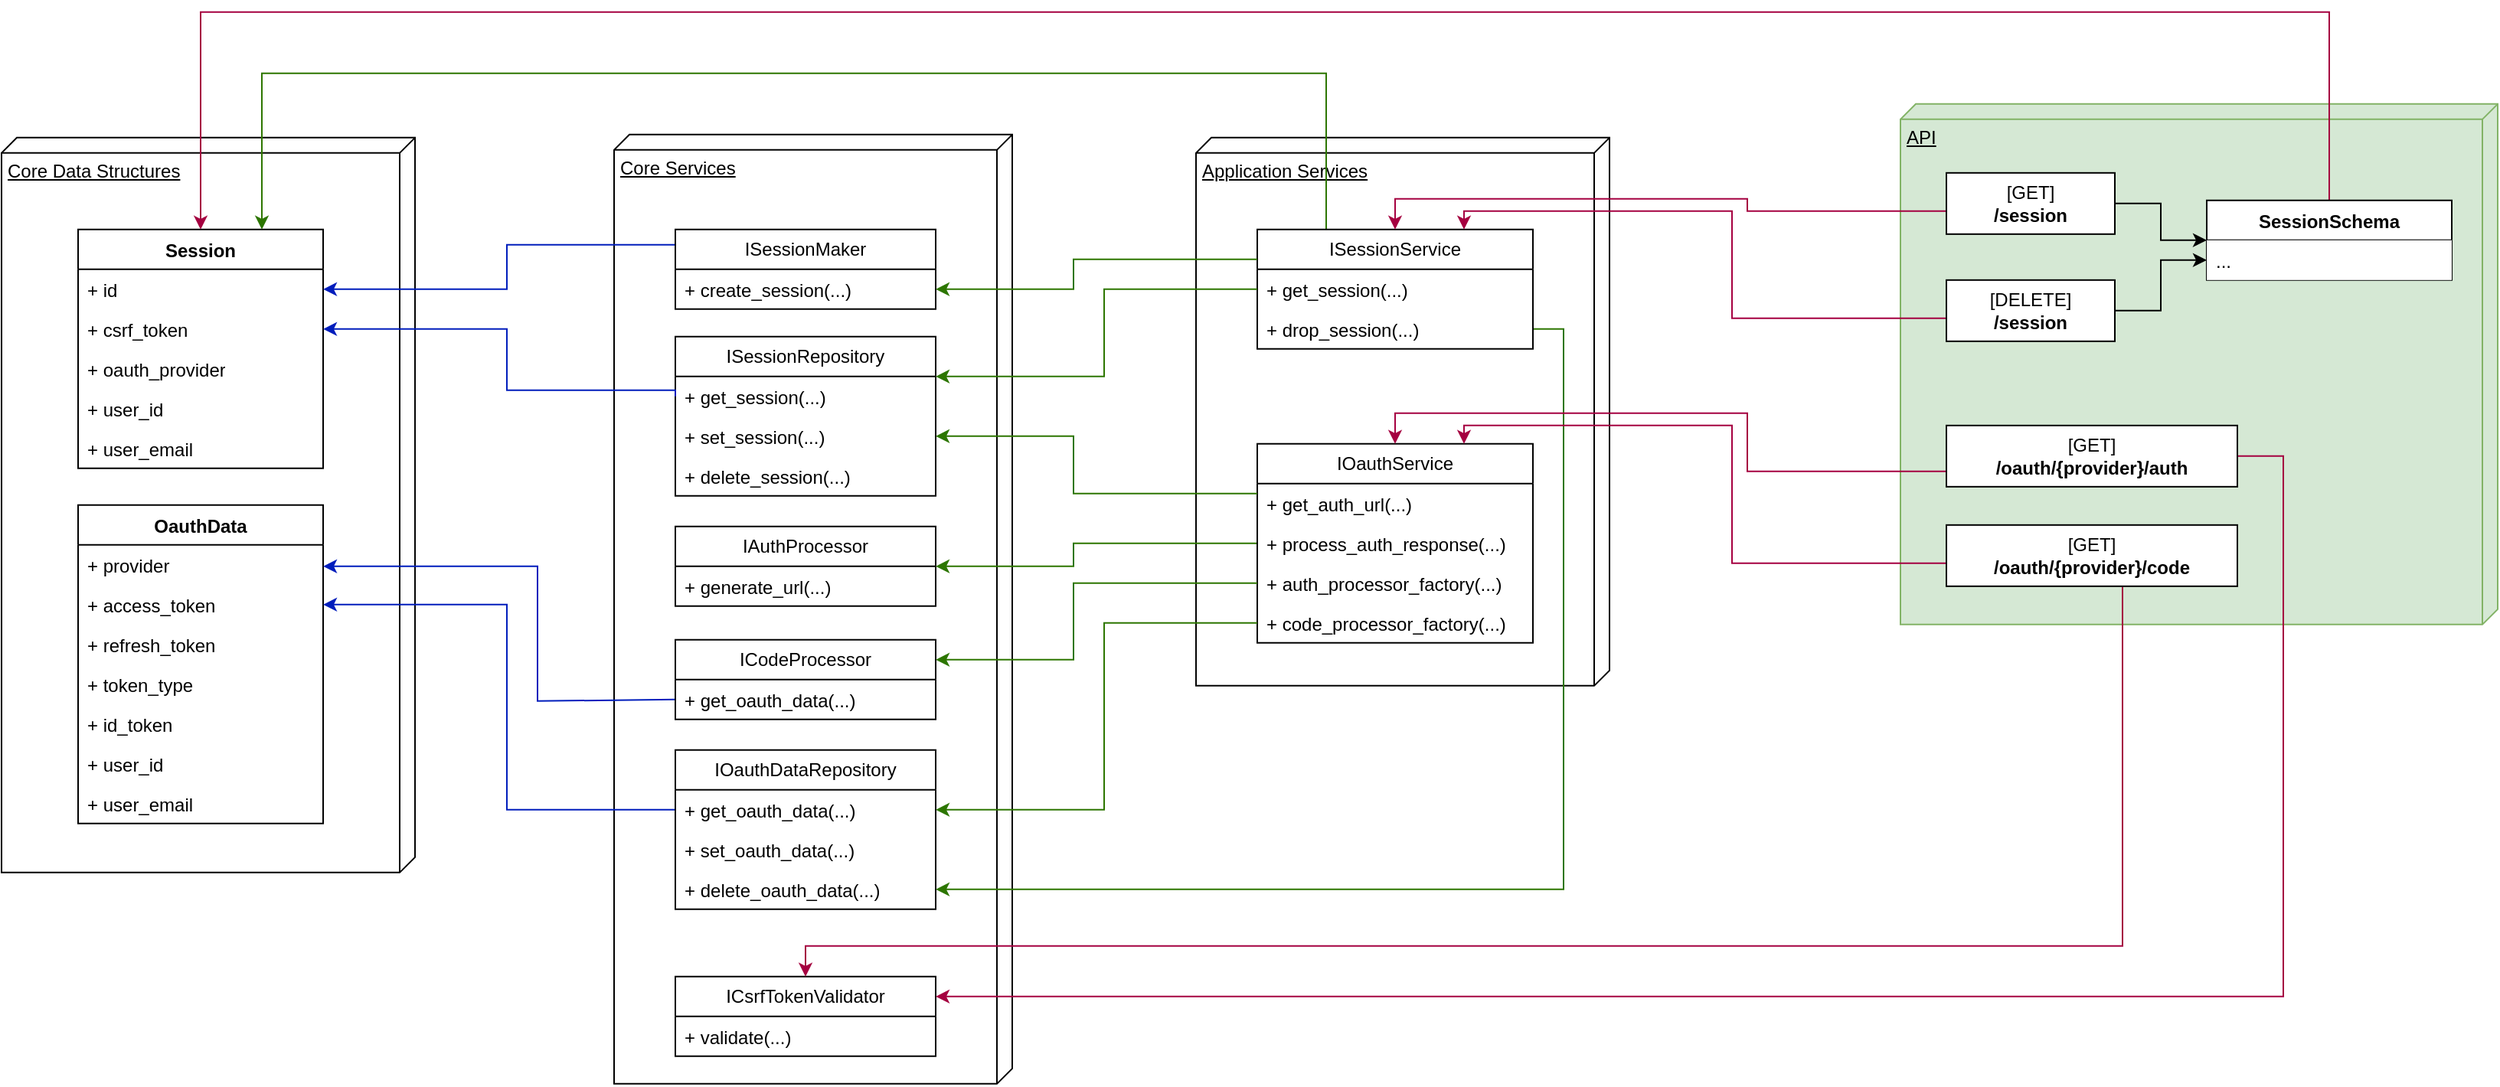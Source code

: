 <mxfile version="26.2.2">
  <diagram name="Page-1" id="v_4MF3RWXd26XCB0yrqc">
    <mxGraphModel dx="2320" dy="1604" grid="1" gridSize="10" guides="1" tooltips="1" connect="1" arrows="1" fold="1" page="1" pageScale="1" pageWidth="850" pageHeight="1100" math="0" shadow="0">
      <root>
        <mxCell id="0" />
        <mxCell id="1" parent="0" />
        <mxCell id="Xyg-lu1VKMeduts_Xm5k-85" value="API" style="verticalAlign=top;align=left;spacingTop=8;spacingLeft=2;spacingRight=12;shape=cube;size=10;direction=south;fontStyle=4;html=1;whiteSpace=wrap;fillColor=#d5e8d4;strokeColor=#82b366;" vertex="1" parent="1">
          <mxGeometry x="1280" y="239.92" width="390" height="340" as="geometry" />
        </mxCell>
        <mxCell id="Xyg-lu1VKMeduts_Xm5k-68" value="Application Services" style="verticalAlign=top;align=left;spacingTop=8;spacingLeft=2;spacingRight=12;shape=cube;size=10;direction=south;fontStyle=4;html=1;whiteSpace=wrap;" vertex="1" parent="1">
          <mxGeometry x="820" y="261.92" width="270" height="358" as="geometry" />
        </mxCell>
        <mxCell id="Xyg-lu1VKMeduts_Xm5k-45" value="Core Services" style="verticalAlign=top;align=left;spacingTop=8;spacingLeft=2;spacingRight=12;shape=cube;size=10;direction=south;fontStyle=4;html=1;whiteSpace=wrap;" vertex="1" parent="1">
          <mxGeometry x="440" y="259.92" width="260" height="620" as="geometry" />
        </mxCell>
        <mxCell id="Xyg-lu1VKMeduts_Xm5k-20" value="Core Data Structures" style="verticalAlign=top;align=left;spacingTop=8;spacingLeft=2;spacingRight=12;shape=cube;size=10;direction=south;fontStyle=4;html=1;whiteSpace=wrap;" vertex="1" parent="1">
          <mxGeometry x="40" y="261.92" width="270" height="480" as="geometry" />
        </mxCell>
        <mxCell id="Xyg-lu1VKMeduts_Xm5k-5" value="Session" style="swimlane;fontStyle=1;align=center;verticalAlign=top;childLayout=stackLayout;horizontal=1;startSize=26;horizontalStack=0;resizeParent=1;resizeParentMax=0;resizeLast=0;collapsible=1;marginBottom=0;whiteSpace=wrap;html=1;" vertex="1" parent="1">
          <mxGeometry x="90" y="321.92" width="160" height="156" as="geometry" />
        </mxCell>
        <mxCell id="Xyg-lu1VKMeduts_Xm5k-6" value="+ id" style="text;strokeColor=none;fillColor=none;align=left;verticalAlign=top;spacingLeft=4;spacingRight=4;overflow=hidden;rotatable=0;points=[[0,0.5],[1,0.5]];portConstraint=eastwest;whiteSpace=wrap;html=1;" vertex="1" parent="Xyg-lu1VKMeduts_Xm5k-5">
          <mxGeometry y="26" width="160" height="26" as="geometry" />
        </mxCell>
        <mxCell id="Xyg-lu1VKMeduts_Xm5k-8" value="+ csrf_token" style="text;strokeColor=none;fillColor=none;align=left;verticalAlign=top;spacingLeft=4;spacingRight=4;overflow=hidden;rotatable=0;points=[[0,0.5],[1,0.5]];portConstraint=eastwest;whiteSpace=wrap;html=1;" vertex="1" parent="Xyg-lu1VKMeduts_Xm5k-5">
          <mxGeometry y="52" width="160" height="26" as="geometry" />
        </mxCell>
        <mxCell id="Xyg-lu1VKMeduts_Xm5k-9" value="+ oauth_provider" style="text;strokeColor=none;fillColor=none;align=left;verticalAlign=top;spacingLeft=4;spacingRight=4;overflow=hidden;rotatable=0;points=[[0,0.5],[1,0.5]];portConstraint=eastwest;whiteSpace=wrap;html=1;" vertex="1" parent="Xyg-lu1VKMeduts_Xm5k-5">
          <mxGeometry y="78" width="160" height="26" as="geometry" />
        </mxCell>
        <mxCell id="Xyg-lu1VKMeduts_Xm5k-10" value="+ user_id" style="text;strokeColor=none;fillColor=none;align=left;verticalAlign=top;spacingLeft=4;spacingRight=4;overflow=hidden;rotatable=0;points=[[0,0.5],[1,0.5]];portConstraint=eastwest;whiteSpace=wrap;html=1;" vertex="1" parent="Xyg-lu1VKMeduts_Xm5k-5">
          <mxGeometry y="104" width="160" height="26" as="geometry" />
        </mxCell>
        <mxCell id="Xyg-lu1VKMeduts_Xm5k-11" value="+ user_email" style="text;strokeColor=none;fillColor=none;align=left;verticalAlign=top;spacingLeft=4;spacingRight=4;overflow=hidden;rotatable=0;points=[[0,0.5],[1,0.5]];portConstraint=eastwest;whiteSpace=wrap;html=1;" vertex="1" parent="Xyg-lu1VKMeduts_Xm5k-5">
          <mxGeometry y="130" width="160" height="26" as="geometry" />
        </mxCell>
        <mxCell id="Xyg-lu1VKMeduts_Xm5k-12" value="OauthData" style="swimlane;fontStyle=1;align=center;verticalAlign=top;childLayout=stackLayout;horizontal=1;startSize=26;horizontalStack=0;resizeParent=1;resizeParentMax=0;resizeLast=0;collapsible=1;marginBottom=0;whiteSpace=wrap;html=1;" vertex="1" parent="1">
          <mxGeometry x="90" y="501.92" width="160" height="208" as="geometry" />
        </mxCell>
        <mxCell id="Xyg-lu1VKMeduts_Xm5k-13" value="+ provider" style="text;strokeColor=none;fillColor=none;align=left;verticalAlign=top;spacingLeft=4;spacingRight=4;overflow=hidden;rotatable=0;points=[[0,0.5],[1,0.5]];portConstraint=eastwest;whiteSpace=wrap;html=1;" vertex="1" parent="Xyg-lu1VKMeduts_Xm5k-12">
          <mxGeometry y="26" width="160" height="26" as="geometry" />
        </mxCell>
        <mxCell id="Xyg-lu1VKMeduts_Xm5k-14" value="+ access_token" style="text;strokeColor=none;fillColor=none;align=left;verticalAlign=top;spacingLeft=4;spacingRight=4;overflow=hidden;rotatable=0;points=[[0,0.5],[1,0.5]];portConstraint=eastwest;whiteSpace=wrap;html=1;" vertex="1" parent="Xyg-lu1VKMeduts_Xm5k-12">
          <mxGeometry y="52" width="160" height="26" as="geometry" />
        </mxCell>
        <mxCell id="Xyg-lu1VKMeduts_Xm5k-15" value="+ refresh_token" style="text;strokeColor=none;fillColor=none;align=left;verticalAlign=top;spacingLeft=4;spacingRight=4;overflow=hidden;rotatable=0;points=[[0,0.5],[1,0.5]];portConstraint=eastwest;whiteSpace=wrap;html=1;" vertex="1" parent="Xyg-lu1VKMeduts_Xm5k-12">
          <mxGeometry y="78" width="160" height="26" as="geometry" />
        </mxCell>
        <mxCell id="Xyg-lu1VKMeduts_Xm5k-16" value="+ token_type" style="text;strokeColor=none;fillColor=none;align=left;verticalAlign=top;spacingLeft=4;spacingRight=4;overflow=hidden;rotatable=0;points=[[0,0.5],[1,0.5]];portConstraint=eastwest;whiteSpace=wrap;html=1;" vertex="1" parent="Xyg-lu1VKMeduts_Xm5k-12">
          <mxGeometry y="104" width="160" height="26" as="geometry" />
        </mxCell>
        <mxCell id="Xyg-lu1VKMeduts_Xm5k-17" value="+ id_token" style="text;strokeColor=none;fillColor=none;align=left;verticalAlign=top;spacingLeft=4;spacingRight=4;overflow=hidden;rotatable=0;points=[[0,0.5],[1,0.5]];portConstraint=eastwest;whiteSpace=wrap;html=1;" vertex="1" parent="Xyg-lu1VKMeduts_Xm5k-12">
          <mxGeometry y="130" width="160" height="26" as="geometry" />
        </mxCell>
        <mxCell id="Xyg-lu1VKMeduts_Xm5k-18" value="+ user_id" style="text;strokeColor=none;fillColor=none;align=left;verticalAlign=top;spacingLeft=4;spacingRight=4;overflow=hidden;rotatable=0;points=[[0,0.5],[1,0.5]];portConstraint=eastwest;whiteSpace=wrap;html=1;" vertex="1" parent="Xyg-lu1VKMeduts_Xm5k-12">
          <mxGeometry y="156" width="160" height="26" as="geometry" />
        </mxCell>
        <mxCell id="Xyg-lu1VKMeduts_Xm5k-19" value="+ user_email" style="text;strokeColor=none;fillColor=none;align=left;verticalAlign=top;spacingLeft=4;spacingRight=4;overflow=hidden;rotatable=0;points=[[0,0.5],[1,0.5]];portConstraint=eastwest;whiteSpace=wrap;html=1;" vertex="1" parent="Xyg-lu1VKMeduts_Xm5k-12">
          <mxGeometry y="182" width="160" height="26" as="geometry" />
        </mxCell>
        <mxCell id="Xyg-lu1VKMeduts_Xm5k-23" value="IAuthProcessor" style="swimlane;fontStyle=0;childLayout=stackLayout;horizontal=1;startSize=26;fillColor=none;horizontalStack=0;resizeParent=1;resizeParentMax=0;resizeLast=0;collapsible=1;marginBottom=0;whiteSpace=wrap;html=1;" vertex="1" parent="1">
          <mxGeometry x="480" y="515.92" width="170" height="52" as="geometry" />
        </mxCell>
        <mxCell id="Xyg-lu1VKMeduts_Xm5k-24" value="+ generate_url(...)" style="text;strokeColor=none;fillColor=none;align=left;verticalAlign=top;spacingLeft=4;spacingRight=4;overflow=hidden;rotatable=0;points=[[0,0.5],[1,0.5]];portConstraint=eastwest;whiteSpace=wrap;html=1;" vertex="1" parent="Xyg-lu1VKMeduts_Xm5k-23">
          <mxGeometry y="26" width="170" height="26" as="geometry" />
        </mxCell>
        <mxCell id="Xyg-lu1VKMeduts_Xm5k-43" style="edgeStyle=orthogonalEdgeStyle;rounded=0;orthogonalLoop=1;jettySize=auto;html=1;entryX=1;entryY=0.5;entryDx=0;entryDy=0;exitX=0;exitY=0.5;exitDx=0;exitDy=0;fillColor=#0050ef;strokeColor=#001DBC;" edge="1" parent="1" source="Xyg-lu1VKMeduts_Xm5k-28" target="Xyg-lu1VKMeduts_Xm5k-13">
          <mxGeometry relative="1" as="geometry">
            <Array as="points">
              <mxPoint x="480" y="629.92" />
              <mxPoint x="390" y="629.92" />
              <mxPoint x="390" y="541.92" />
              <mxPoint x="250" y="541.92" />
            </Array>
          </mxGeometry>
        </mxCell>
        <mxCell id="Xyg-lu1VKMeduts_Xm5k-27" value="ICodeProcessor" style="swimlane;fontStyle=0;childLayout=stackLayout;horizontal=1;startSize=26;fillColor=none;horizontalStack=0;resizeParent=1;resizeParentMax=0;resizeLast=0;collapsible=1;marginBottom=0;whiteSpace=wrap;html=1;" vertex="1" parent="1">
          <mxGeometry x="480" y="589.92" width="170" height="52" as="geometry" />
        </mxCell>
        <mxCell id="Xyg-lu1VKMeduts_Xm5k-28" value="+ get_oauth_data(...)" style="text;strokeColor=none;fillColor=none;align=left;verticalAlign=top;spacingLeft=4;spacingRight=4;overflow=hidden;rotatable=0;points=[[0,0.5],[1,0.5]];portConstraint=eastwest;whiteSpace=wrap;html=1;" vertex="1" parent="Xyg-lu1VKMeduts_Xm5k-27">
          <mxGeometry y="26" width="170" height="26" as="geometry" />
        </mxCell>
        <mxCell id="Xyg-lu1VKMeduts_Xm5k-29" value="ICsrfTokenValidator" style="swimlane;fontStyle=0;childLayout=stackLayout;horizontal=1;startSize=26;fillColor=none;horizontalStack=0;resizeParent=1;resizeParentMax=0;resizeLast=0;collapsible=1;marginBottom=0;whiteSpace=wrap;html=1;" vertex="1" parent="1">
          <mxGeometry x="480" y="809.92" width="170" height="52" as="geometry" />
        </mxCell>
        <mxCell id="Xyg-lu1VKMeduts_Xm5k-30" value="+ validate(...)" style="text;strokeColor=none;fillColor=none;align=left;verticalAlign=top;spacingLeft=4;spacingRight=4;overflow=hidden;rotatable=0;points=[[0,0.5],[1,0.5]];portConstraint=eastwest;whiteSpace=wrap;html=1;" vertex="1" parent="Xyg-lu1VKMeduts_Xm5k-29">
          <mxGeometry y="26" width="170" height="26" as="geometry" />
        </mxCell>
        <mxCell id="Xyg-lu1VKMeduts_Xm5k-31" value="ISessionRepository" style="swimlane;fontStyle=0;childLayout=stackLayout;horizontal=1;startSize=26;fillColor=none;horizontalStack=0;resizeParent=1;resizeParentMax=0;resizeLast=0;collapsible=1;marginBottom=0;whiteSpace=wrap;html=1;" vertex="1" parent="1">
          <mxGeometry x="480" y="391.92" width="170" height="104" as="geometry" />
        </mxCell>
        <mxCell id="Xyg-lu1VKMeduts_Xm5k-32" value="+ get_session(...)" style="text;strokeColor=none;fillColor=none;align=left;verticalAlign=top;spacingLeft=4;spacingRight=4;overflow=hidden;rotatable=0;points=[[0,0.5],[1,0.5]];portConstraint=eastwest;whiteSpace=wrap;html=1;" vertex="1" parent="Xyg-lu1VKMeduts_Xm5k-31">
          <mxGeometry y="26" width="170" height="26" as="geometry" />
        </mxCell>
        <mxCell id="Xyg-lu1VKMeduts_Xm5k-34" value="+ set_session(...)" style="text;strokeColor=none;fillColor=none;align=left;verticalAlign=top;spacingLeft=4;spacingRight=4;overflow=hidden;rotatable=0;points=[[0,0.5],[1,0.5]];portConstraint=eastwest;whiteSpace=wrap;html=1;" vertex="1" parent="Xyg-lu1VKMeduts_Xm5k-31">
          <mxGeometry y="52" width="170" height="26" as="geometry" />
        </mxCell>
        <mxCell id="Xyg-lu1VKMeduts_Xm5k-33" value="+ delete_session(...)" style="text;strokeColor=none;fillColor=none;align=left;verticalAlign=top;spacingLeft=4;spacingRight=4;overflow=hidden;rotatable=0;points=[[0,0.5],[1,0.5]];portConstraint=eastwest;whiteSpace=wrap;html=1;" vertex="1" parent="Xyg-lu1VKMeduts_Xm5k-31">
          <mxGeometry y="78" width="170" height="26" as="geometry" />
        </mxCell>
        <mxCell id="Xyg-lu1VKMeduts_Xm5k-42" style="edgeStyle=orthogonalEdgeStyle;rounded=0;orthogonalLoop=1;jettySize=auto;html=1;entryX=1;entryY=0.5;entryDx=0;entryDy=0;exitX=0;exitY=0.5;exitDx=0;exitDy=0;fillColor=#0050ef;strokeColor=#001DBC;" edge="1" parent="1" source="Xyg-lu1VKMeduts_Xm5k-36" target="Xyg-lu1VKMeduts_Xm5k-14">
          <mxGeometry relative="1" as="geometry">
            <Array as="points">
              <mxPoint x="370" y="700.92" />
              <mxPoint x="370" y="566.92" />
            </Array>
          </mxGeometry>
        </mxCell>
        <mxCell id="Xyg-lu1VKMeduts_Xm5k-35" value="IOauthDataRepository" style="swimlane;fontStyle=0;childLayout=stackLayout;horizontal=1;startSize=26;fillColor=none;horizontalStack=0;resizeParent=1;resizeParentMax=0;resizeLast=0;collapsible=1;marginBottom=0;whiteSpace=wrap;html=1;" vertex="1" parent="1">
          <mxGeometry x="480" y="661.92" width="170" height="104" as="geometry" />
        </mxCell>
        <mxCell id="Xyg-lu1VKMeduts_Xm5k-36" value="+ get_oauth_data(...)" style="text;strokeColor=none;fillColor=none;align=left;verticalAlign=top;spacingLeft=4;spacingRight=4;overflow=hidden;rotatable=0;points=[[0,0.5],[1,0.5]];portConstraint=eastwest;whiteSpace=wrap;html=1;" vertex="1" parent="Xyg-lu1VKMeduts_Xm5k-35">
          <mxGeometry y="26" width="170" height="26" as="geometry" />
        </mxCell>
        <mxCell id="Xyg-lu1VKMeduts_Xm5k-37" value="+ set_oauth_data(...)" style="text;strokeColor=none;fillColor=none;align=left;verticalAlign=top;spacingLeft=4;spacingRight=4;overflow=hidden;rotatable=0;points=[[0,0.5],[1,0.5]];portConstraint=eastwest;whiteSpace=wrap;html=1;" vertex="1" parent="Xyg-lu1VKMeduts_Xm5k-35">
          <mxGeometry y="52" width="170" height="26" as="geometry" />
        </mxCell>
        <mxCell id="Xyg-lu1VKMeduts_Xm5k-38" value="+ delete_oauth_data(...)" style="text;strokeColor=none;fillColor=none;align=left;verticalAlign=top;spacingLeft=4;spacingRight=4;overflow=hidden;rotatable=0;points=[[0,0.5],[1,0.5]];portConstraint=eastwest;whiteSpace=wrap;html=1;" vertex="1" parent="Xyg-lu1VKMeduts_Xm5k-35">
          <mxGeometry y="78" width="170" height="26" as="geometry" />
        </mxCell>
        <mxCell id="Xyg-lu1VKMeduts_Xm5k-44" style="edgeStyle=orthogonalEdgeStyle;rounded=0;orthogonalLoop=1;jettySize=auto;html=1;entryX=1;entryY=0.5;entryDx=0;entryDy=0;exitX=0;exitY=0.25;exitDx=0;exitDy=0;fillColor=#0050ef;strokeColor=#001DBC;" edge="1" parent="1" source="Xyg-lu1VKMeduts_Xm5k-39" target="Xyg-lu1VKMeduts_Xm5k-6">
          <mxGeometry relative="1" as="geometry">
            <Array as="points">
              <mxPoint x="480" y="331.92" />
              <mxPoint x="370" y="331.92" />
              <mxPoint x="370" y="360.92" />
            </Array>
          </mxGeometry>
        </mxCell>
        <mxCell id="Xyg-lu1VKMeduts_Xm5k-39" value="ISessionMaker" style="swimlane;fontStyle=0;childLayout=stackLayout;horizontal=1;startSize=26;fillColor=none;horizontalStack=0;resizeParent=1;resizeParentMax=0;resizeLast=0;collapsible=1;marginBottom=0;whiteSpace=wrap;html=1;" vertex="1" parent="1">
          <mxGeometry x="480" y="321.92" width="170" height="52" as="geometry" />
        </mxCell>
        <mxCell id="Xyg-lu1VKMeduts_Xm5k-40" value="+ create_session(...)" style="text;strokeColor=none;fillColor=none;align=left;verticalAlign=top;spacingLeft=4;spacingRight=4;overflow=hidden;rotatable=0;points=[[0,0.5],[1,0.5]];portConstraint=eastwest;whiteSpace=wrap;html=1;" vertex="1" parent="Xyg-lu1VKMeduts_Xm5k-39">
          <mxGeometry y="26" width="170" height="26" as="geometry" />
        </mxCell>
        <mxCell id="Xyg-lu1VKMeduts_Xm5k-41" style="edgeStyle=orthogonalEdgeStyle;rounded=0;orthogonalLoop=1;jettySize=auto;html=1;entryX=1;entryY=0.5;entryDx=0;entryDy=0;exitX=0;exitY=0.5;exitDx=0;exitDy=0;fillColor=#0050ef;strokeColor=#001DBC;" edge="1" parent="1" source="Xyg-lu1VKMeduts_Xm5k-32" target="Xyg-lu1VKMeduts_Xm5k-8">
          <mxGeometry relative="1" as="geometry">
            <Array as="points">
              <mxPoint x="480" y="426.92" />
              <mxPoint x="370" y="426.92" />
              <mxPoint x="370" y="386.92" />
            </Array>
          </mxGeometry>
        </mxCell>
        <mxCell id="Xyg-lu1VKMeduts_Xm5k-60" style="edgeStyle=orthogonalEdgeStyle;rounded=0;orthogonalLoop=1;jettySize=auto;html=1;entryX=1;entryY=0.5;entryDx=0;entryDy=0;exitX=0;exitY=0.5;exitDx=0;exitDy=0;fillColor=#60a917;strokeColor=#2D7600;" edge="1" parent="1" source="Xyg-lu1VKMeduts_Xm5k-48" target="Xyg-lu1VKMeduts_Xm5k-23">
          <mxGeometry relative="1" as="geometry">
            <Array as="points">
              <mxPoint x="740" y="526.92" />
              <mxPoint x="740" y="541.92" />
            </Array>
          </mxGeometry>
        </mxCell>
        <mxCell id="Xyg-lu1VKMeduts_Xm5k-46" value="IOauthService" style="swimlane;fontStyle=0;childLayout=stackLayout;horizontal=1;startSize=26;fillColor=none;horizontalStack=0;resizeParent=1;resizeParentMax=0;resizeLast=0;collapsible=1;marginBottom=0;whiteSpace=wrap;html=1;" vertex="1" parent="1">
          <mxGeometry x="860" y="461.92" width="180" height="130" as="geometry" />
        </mxCell>
        <mxCell id="Xyg-lu1VKMeduts_Xm5k-47" value="+ get_auth_url(...)" style="text;strokeColor=none;fillColor=none;align=left;verticalAlign=top;spacingLeft=4;spacingRight=4;overflow=hidden;rotatable=0;points=[[0,0.5],[1,0.5]];portConstraint=eastwest;whiteSpace=wrap;html=1;" vertex="1" parent="Xyg-lu1VKMeduts_Xm5k-46">
          <mxGeometry y="26" width="180" height="26" as="geometry" />
        </mxCell>
        <mxCell id="Xyg-lu1VKMeduts_Xm5k-48" value="+ process_auth_response(...)" style="text;strokeColor=none;fillColor=none;align=left;verticalAlign=top;spacingLeft=4;spacingRight=4;overflow=hidden;rotatable=0;points=[[0,0.5],[1,0.5]];portConstraint=eastwest;whiteSpace=wrap;html=1;" vertex="1" parent="Xyg-lu1VKMeduts_Xm5k-46">
          <mxGeometry y="52" width="180" height="26" as="geometry" />
        </mxCell>
        <mxCell id="Xyg-lu1VKMeduts_Xm5k-54" value="+ auth_processor_factory(...)" style="text;strokeColor=none;fillColor=none;align=left;verticalAlign=top;spacingLeft=4;spacingRight=4;overflow=hidden;rotatable=0;points=[[0,0.5],[1,0.5]];portConstraint=eastwest;whiteSpace=wrap;html=1;" vertex="1" parent="Xyg-lu1VKMeduts_Xm5k-46">
          <mxGeometry y="78" width="180" height="26" as="geometry" />
        </mxCell>
        <mxCell id="Xyg-lu1VKMeduts_Xm5k-49" value="+ code_processor_factory(...)" style="text;strokeColor=none;fillColor=none;align=left;verticalAlign=top;spacingLeft=4;spacingRight=4;overflow=hidden;rotatable=0;points=[[0,0.5],[1,0.5]];portConstraint=eastwest;whiteSpace=wrap;html=1;" vertex="1" parent="Xyg-lu1VKMeduts_Xm5k-46">
          <mxGeometry y="104" width="180" height="26" as="geometry" />
        </mxCell>
        <mxCell id="Xyg-lu1VKMeduts_Xm5k-66" style="edgeStyle=orthogonalEdgeStyle;rounded=0;orthogonalLoop=1;jettySize=auto;html=1;entryX=1;entryY=0.5;entryDx=0;entryDy=0;exitX=1;exitY=0.5;exitDx=0;exitDy=0;fillColor=#60a917;strokeColor=#2D7600;" edge="1" parent="1" source="Xyg-lu1VKMeduts_Xm5k-57" target="Xyg-lu1VKMeduts_Xm5k-38">
          <mxGeometry relative="1" as="geometry">
            <Array as="points">
              <mxPoint x="1060" y="386.92" />
              <mxPoint x="1060" y="752.92" />
            </Array>
          </mxGeometry>
        </mxCell>
        <mxCell id="Xyg-lu1VKMeduts_Xm5k-88" style="edgeStyle=orthogonalEdgeStyle;rounded=0;orthogonalLoop=1;jettySize=auto;html=1;entryX=0.75;entryY=0;entryDx=0;entryDy=0;exitX=0.25;exitY=0;exitDx=0;exitDy=0;fillColor=#60a917;strokeColor=#2D7600;" edge="1" parent="1" source="Xyg-lu1VKMeduts_Xm5k-55" target="Xyg-lu1VKMeduts_Xm5k-5">
          <mxGeometry relative="1" as="geometry">
            <Array as="points">
              <mxPoint x="905" y="219.92" />
              <mxPoint x="210" y="219.92" />
            </Array>
          </mxGeometry>
        </mxCell>
        <mxCell id="Xyg-lu1VKMeduts_Xm5k-55" value="ISessionService" style="swimlane;fontStyle=0;childLayout=stackLayout;horizontal=1;startSize=26;fillColor=none;horizontalStack=0;resizeParent=1;resizeParentMax=0;resizeLast=0;collapsible=1;marginBottom=0;whiteSpace=wrap;html=1;" vertex="1" parent="1">
          <mxGeometry x="860" y="321.92" width="180" height="78" as="geometry" />
        </mxCell>
        <mxCell id="Xyg-lu1VKMeduts_Xm5k-56" value="+ get_session(...)" style="text;strokeColor=none;fillColor=none;align=left;verticalAlign=top;spacingLeft=4;spacingRight=4;overflow=hidden;rotatable=0;points=[[0,0.5],[1,0.5]];portConstraint=eastwest;whiteSpace=wrap;html=1;" vertex="1" parent="Xyg-lu1VKMeduts_Xm5k-55">
          <mxGeometry y="26" width="180" height="26" as="geometry" />
        </mxCell>
        <mxCell id="Xyg-lu1VKMeduts_Xm5k-57" value="+ drop_session(...)" style="text;strokeColor=none;fillColor=none;align=left;verticalAlign=top;spacingLeft=4;spacingRight=4;overflow=hidden;rotatable=0;points=[[0,0.5],[1,0.5]];portConstraint=eastwest;whiteSpace=wrap;html=1;" vertex="1" parent="Xyg-lu1VKMeduts_Xm5k-55">
          <mxGeometry y="52" width="180" height="26" as="geometry" />
        </mxCell>
        <mxCell id="Xyg-lu1VKMeduts_Xm5k-61" style="edgeStyle=orthogonalEdgeStyle;rounded=0;orthogonalLoop=1;jettySize=auto;html=1;entryX=1;entryY=0.25;entryDx=0;entryDy=0;exitX=0;exitY=0.5;exitDx=0;exitDy=0;fillColor=#60a917;strokeColor=#2D7600;" edge="1" parent="1" source="Xyg-lu1VKMeduts_Xm5k-54" target="Xyg-lu1VKMeduts_Xm5k-27">
          <mxGeometry relative="1" as="geometry">
            <Array as="points">
              <mxPoint x="740" y="552.92" />
              <mxPoint x="740" y="602.92" />
            </Array>
          </mxGeometry>
        </mxCell>
        <mxCell id="Xyg-lu1VKMeduts_Xm5k-62" style="edgeStyle=orthogonalEdgeStyle;rounded=0;orthogonalLoop=1;jettySize=auto;html=1;entryX=1;entryY=0.5;entryDx=0;entryDy=0;exitX=0;exitY=0.25;exitDx=0;exitDy=0;fillColor=#60a917;strokeColor=#2D7600;" edge="1" parent="1" source="Xyg-lu1VKMeduts_Xm5k-46" target="Xyg-lu1VKMeduts_Xm5k-34">
          <mxGeometry relative="1" as="geometry">
            <Array as="points">
              <mxPoint x="740" y="493.92" />
              <mxPoint x="740" y="456.92" />
            </Array>
          </mxGeometry>
        </mxCell>
        <mxCell id="Xyg-lu1VKMeduts_Xm5k-63" style="edgeStyle=orthogonalEdgeStyle;rounded=0;orthogonalLoop=1;jettySize=auto;html=1;entryX=1;entryY=0.25;entryDx=0;entryDy=0;fillColor=#60a917;strokeColor=#2D7600;" edge="1" parent="1" source="Xyg-lu1VKMeduts_Xm5k-56" target="Xyg-lu1VKMeduts_Xm5k-31">
          <mxGeometry relative="1" as="geometry">
            <Array as="points">
              <mxPoint x="760" y="360.92" />
              <mxPoint x="760" y="417.92" />
            </Array>
          </mxGeometry>
        </mxCell>
        <mxCell id="Xyg-lu1VKMeduts_Xm5k-64" style="edgeStyle=orthogonalEdgeStyle;rounded=0;orthogonalLoop=1;jettySize=auto;html=1;entryX=1;entryY=0.5;entryDx=0;entryDy=0;exitX=0;exitY=0.25;exitDx=0;exitDy=0;fillColor=#60a917;strokeColor=#2D7600;" edge="1" parent="1" source="Xyg-lu1VKMeduts_Xm5k-55" target="Xyg-lu1VKMeduts_Xm5k-40">
          <mxGeometry relative="1" as="geometry">
            <Array as="points">
              <mxPoint x="740" y="341.92" />
              <mxPoint x="740" y="360.92" />
            </Array>
          </mxGeometry>
        </mxCell>
        <mxCell id="Xyg-lu1VKMeduts_Xm5k-67" style="edgeStyle=orthogonalEdgeStyle;rounded=0;orthogonalLoop=1;jettySize=auto;html=1;entryX=1;entryY=0.5;entryDx=0;entryDy=0;exitX=0;exitY=0.5;exitDx=0;exitDy=0;fillColor=#60a917;strokeColor=#2D7600;" edge="1" parent="1" source="Xyg-lu1VKMeduts_Xm5k-49" target="Xyg-lu1VKMeduts_Xm5k-36">
          <mxGeometry relative="1" as="geometry">
            <Array as="points">
              <mxPoint x="760" y="578.92" />
              <mxPoint x="760" y="700.92" />
            </Array>
          </mxGeometry>
        </mxCell>
        <mxCell id="Xyg-lu1VKMeduts_Xm5k-77" style="edgeStyle=orthogonalEdgeStyle;rounded=0;orthogonalLoop=1;jettySize=auto;html=1;entryX=0;entryY=0.5;entryDx=0;entryDy=0;" edge="1" parent="1" source="Xyg-lu1VKMeduts_Xm5k-69" target="Xyg-lu1VKMeduts_Xm5k-71">
          <mxGeometry relative="1" as="geometry" />
        </mxCell>
        <mxCell id="Xyg-lu1VKMeduts_Xm5k-78" style="edgeStyle=orthogonalEdgeStyle;rounded=0;orthogonalLoop=1;jettySize=auto;html=1;entryX=0.5;entryY=0;entryDx=0;entryDy=0;fillColor=#d80073;strokeColor=#A50040;" edge="1" parent="1" source="Xyg-lu1VKMeduts_Xm5k-69" target="Xyg-lu1VKMeduts_Xm5k-55">
          <mxGeometry relative="1" as="geometry">
            <Array as="points">
              <mxPoint x="1180" y="309.92" />
              <mxPoint x="1180" y="301.92" />
              <mxPoint x="950" y="301.92" />
            </Array>
          </mxGeometry>
        </mxCell>
        <mxCell id="Xyg-lu1VKMeduts_Xm5k-69" value="[GET]&lt;br&gt;&lt;b&gt;/session&lt;/b&gt;" style="html=1;whiteSpace=wrap;" vertex="1" parent="1">
          <mxGeometry x="1310" y="284.92" width="110" height="40" as="geometry" />
        </mxCell>
        <mxCell id="Xyg-lu1VKMeduts_Xm5k-79" style="edgeStyle=orthogonalEdgeStyle;rounded=0;orthogonalLoop=1;jettySize=auto;html=1;entryX=0.75;entryY=0;entryDx=0;entryDy=0;exitX=0;exitY=0.5;exitDx=0;exitDy=0;fillColor=#d80073;strokeColor=#A50040;" edge="1" parent="1" source="Xyg-lu1VKMeduts_Xm5k-70" target="Xyg-lu1VKMeduts_Xm5k-55">
          <mxGeometry relative="1" as="geometry">
            <Array as="points">
              <mxPoint x="1170" y="379.92" />
              <mxPoint x="1170" y="309.92" />
              <mxPoint x="995" y="309.92" />
            </Array>
          </mxGeometry>
        </mxCell>
        <mxCell id="Xyg-lu1VKMeduts_Xm5k-80" style="edgeStyle=orthogonalEdgeStyle;rounded=0;orthogonalLoop=1;jettySize=auto;html=1;entryX=0;entryY=0.5;entryDx=0;entryDy=0;" edge="1" parent="1" source="Xyg-lu1VKMeduts_Xm5k-70" target="Xyg-lu1VKMeduts_Xm5k-72">
          <mxGeometry relative="1" as="geometry" />
        </mxCell>
        <mxCell id="Xyg-lu1VKMeduts_Xm5k-70" value="[DELETE]&lt;br&gt;&lt;b&gt;/session&lt;/b&gt;" style="html=1;whiteSpace=wrap;" vertex="1" parent="1">
          <mxGeometry x="1310" y="354.92" width="110" height="40" as="geometry" />
        </mxCell>
        <mxCell id="Xyg-lu1VKMeduts_Xm5k-89" style="edgeStyle=orthogonalEdgeStyle;rounded=0;orthogonalLoop=1;jettySize=auto;html=1;entryX=0.5;entryY=0;entryDx=0;entryDy=0;fillColor=#d80073;strokeColor=#A50040;" edge="1" parent="1" source="Xyg-lu1VKMeduts_Xm5k-71" target="Xyg-lu1VKMeduts_Xm5k-5">
          <mxGeometry relative="1" as="geometry">
            <Array as="points">
              <mxPoint x="1560" y="179.92" />
              <mxPoint x="170" y="179.92" />
            </Array>
          </mxGeometry>
        </mxCell>
        <mxCell id="Xyg-lu1VKMeduts_Xm5k-71" value="SessionSchema" style="swimlane;fontStyle=1;align=center;verticalAlign=top;childLayout=stackLayout;horizontal=1;startSize=26;horizontalStack=0;resizeParent=1;resizeParentMax=0;resizeLast=0;collapsible=1;marginBottom=0;whiteSpace=wrap;html=1;" vertex="1" parent="1">
          <mxGeometry x="1480" y="302.92" width="160" height="52" as="geometry" />
        </mxCell>
        <mxCell id="Xyg-lu1VKMeduts_Xm5k-72" value="..." style="text;align=left;verticalAlign=top;spacingLeft=4;spacingRight=4;overflow=hidden;rotatable=0;points=[[0,0.5],[1,0.5]];portConstraint=eastwest;whiteSpace=wrap;html=1;fillColor=default;" vertex="1" parent="Xyg-lu1VKMeduts_Xm5k-71">
          <mxGeometry y="26" width="160" height="26" as="geometry" />
        </mxCell>
        <mxCell id="Xyg-lu1VKMeduts_Xm5k-83" style="edgeStyle=orthogonalEdgeStyle;rounded=0;orthogonalLoop=1;jettySize=auto;html=1;entryX=0.5;entryY=0;entryDx=0;entryDy=0;fillColor=#d80073;strokeColor=#A50040;" edge="1" parent="1" source="Xyg-lu1VKMeduts_Xm5k-81" target="Xyg-lu1VKMeduts_Xm5k-46">
          <mxGeometry relative="1" as="geometry">
            <Array as="points">
              <mxPoint x="1180" y="479.92" />
              <mxPoint x="1180" y="441.92" />
              <mxPoint x="950" y="441.92" />
            </Array>
          </mxGeometry>
        </mxCell>
        <mxCell id="Xyg-lu1VKMeduts_Xm5k-86" style="edgeStyle=orthogonalEdgeStyle;rounded=0;orthogonalLoop=1;jettySize=auto;html=1;exitX=1;exitY=0.5;exitDx=0;exitDy=0;entryX=1;entryY=0.25;entryDx=0;entryDy=0;fillColor=#d80073;strokeColor=#A50040;" edge="1" parent="1" source="Xyg-lu1VKMeduts_Xm5k-81" target="Xyg-lu1VKMeduts_Xm5k-29">
          <mxGeometry relative="1" as="geometry">
            <mxPoint x="610" y="799.92" as="targetPoint" />
            <Array as="points">
              <mxPoint x="1530" y="469.92" />
              <mxPoint x="1530" y="822.92" />
            </Array>
          </mxGeometry>
        </mxCell>
        <mxCell id="Xyg-lu1VKMeduts_Xm5k-81" value="[GET]&lt;br&gt;&lt;b&gt;/oauth/{provider}/auth&lt;/b&gt;" style="html=1;whiteSpace=wrap;" vertex="1" parent="1">
          <mxGeometry x="1310" y="449.92" width="190" height="40" as="geometry" />
        </mxCell>
        <mxCell id="Xyg-lu1VKMeduts_Xm5k-84" style="edgeStyle=orthogonalEdgeStyle;rounded=0;orthogonalLoop=1;jettySize=auto;html=1;entryX=0.75;entryY=0;entryDx=0;entryDy=0;fillColor=#d80073;strokeColor=#A50040;" edge="1" parent="1" source="Xyg-lu1VKMeduts_Xm5k-82" target="Xyg-lu1VKMeduts_Xm5k-46">
          <mxGeometry relative="1" as="geometry">
            <Array as="points">
              <mxPoint x="1170" y="539.92" />
              <mxPoint x="1170" y="449.92" />
              <mxPoint x="995" y="449.92" />
            </Array>
          </mxGeometry>
        </mxCell>
        <mxCell id="Xyg-lu1VKMeduts_Xm5k-87" style="edgeStyle=orthogonalEdgeStyle;rounded=0;orthogonalLoop=1;jettySize=auto;html=1;entryX=0.5;entryY=0;entryDx=0;entryDy=0;fillColor=#d80073;strokeColor=#A50040;" edge="1" parent="1" source="Xyg-lu1VKMeduts_Xm5k-82" target="Xyg-lu1VKMeduts_Xm5k-29">
          <mxGeometry relative="1" as="geometry">
            <Array as="points">
              <mxPoint x="1425" y="789.92" />
              <mxPoint x="565" y="789.92" />
            </Array>
          </mxGeometry>
        </mxCell>
        <mxCell id="Xyg-lu1VKMeduts_Xm5k-82" value="[GET]&lt;br&gt;&lt;b&gt;/oauth/{provider}/code&lt;/b&gt;" style="html=1;whiteSpace=wrap;" vertex="1" parent="1">
          <mxGeometry x="1310" y="514.92" width="190" height="40" as="geometry" />
        </mxCell>
      </root>
    </mxGraphModel>
  </diagram>
</mxfile>
